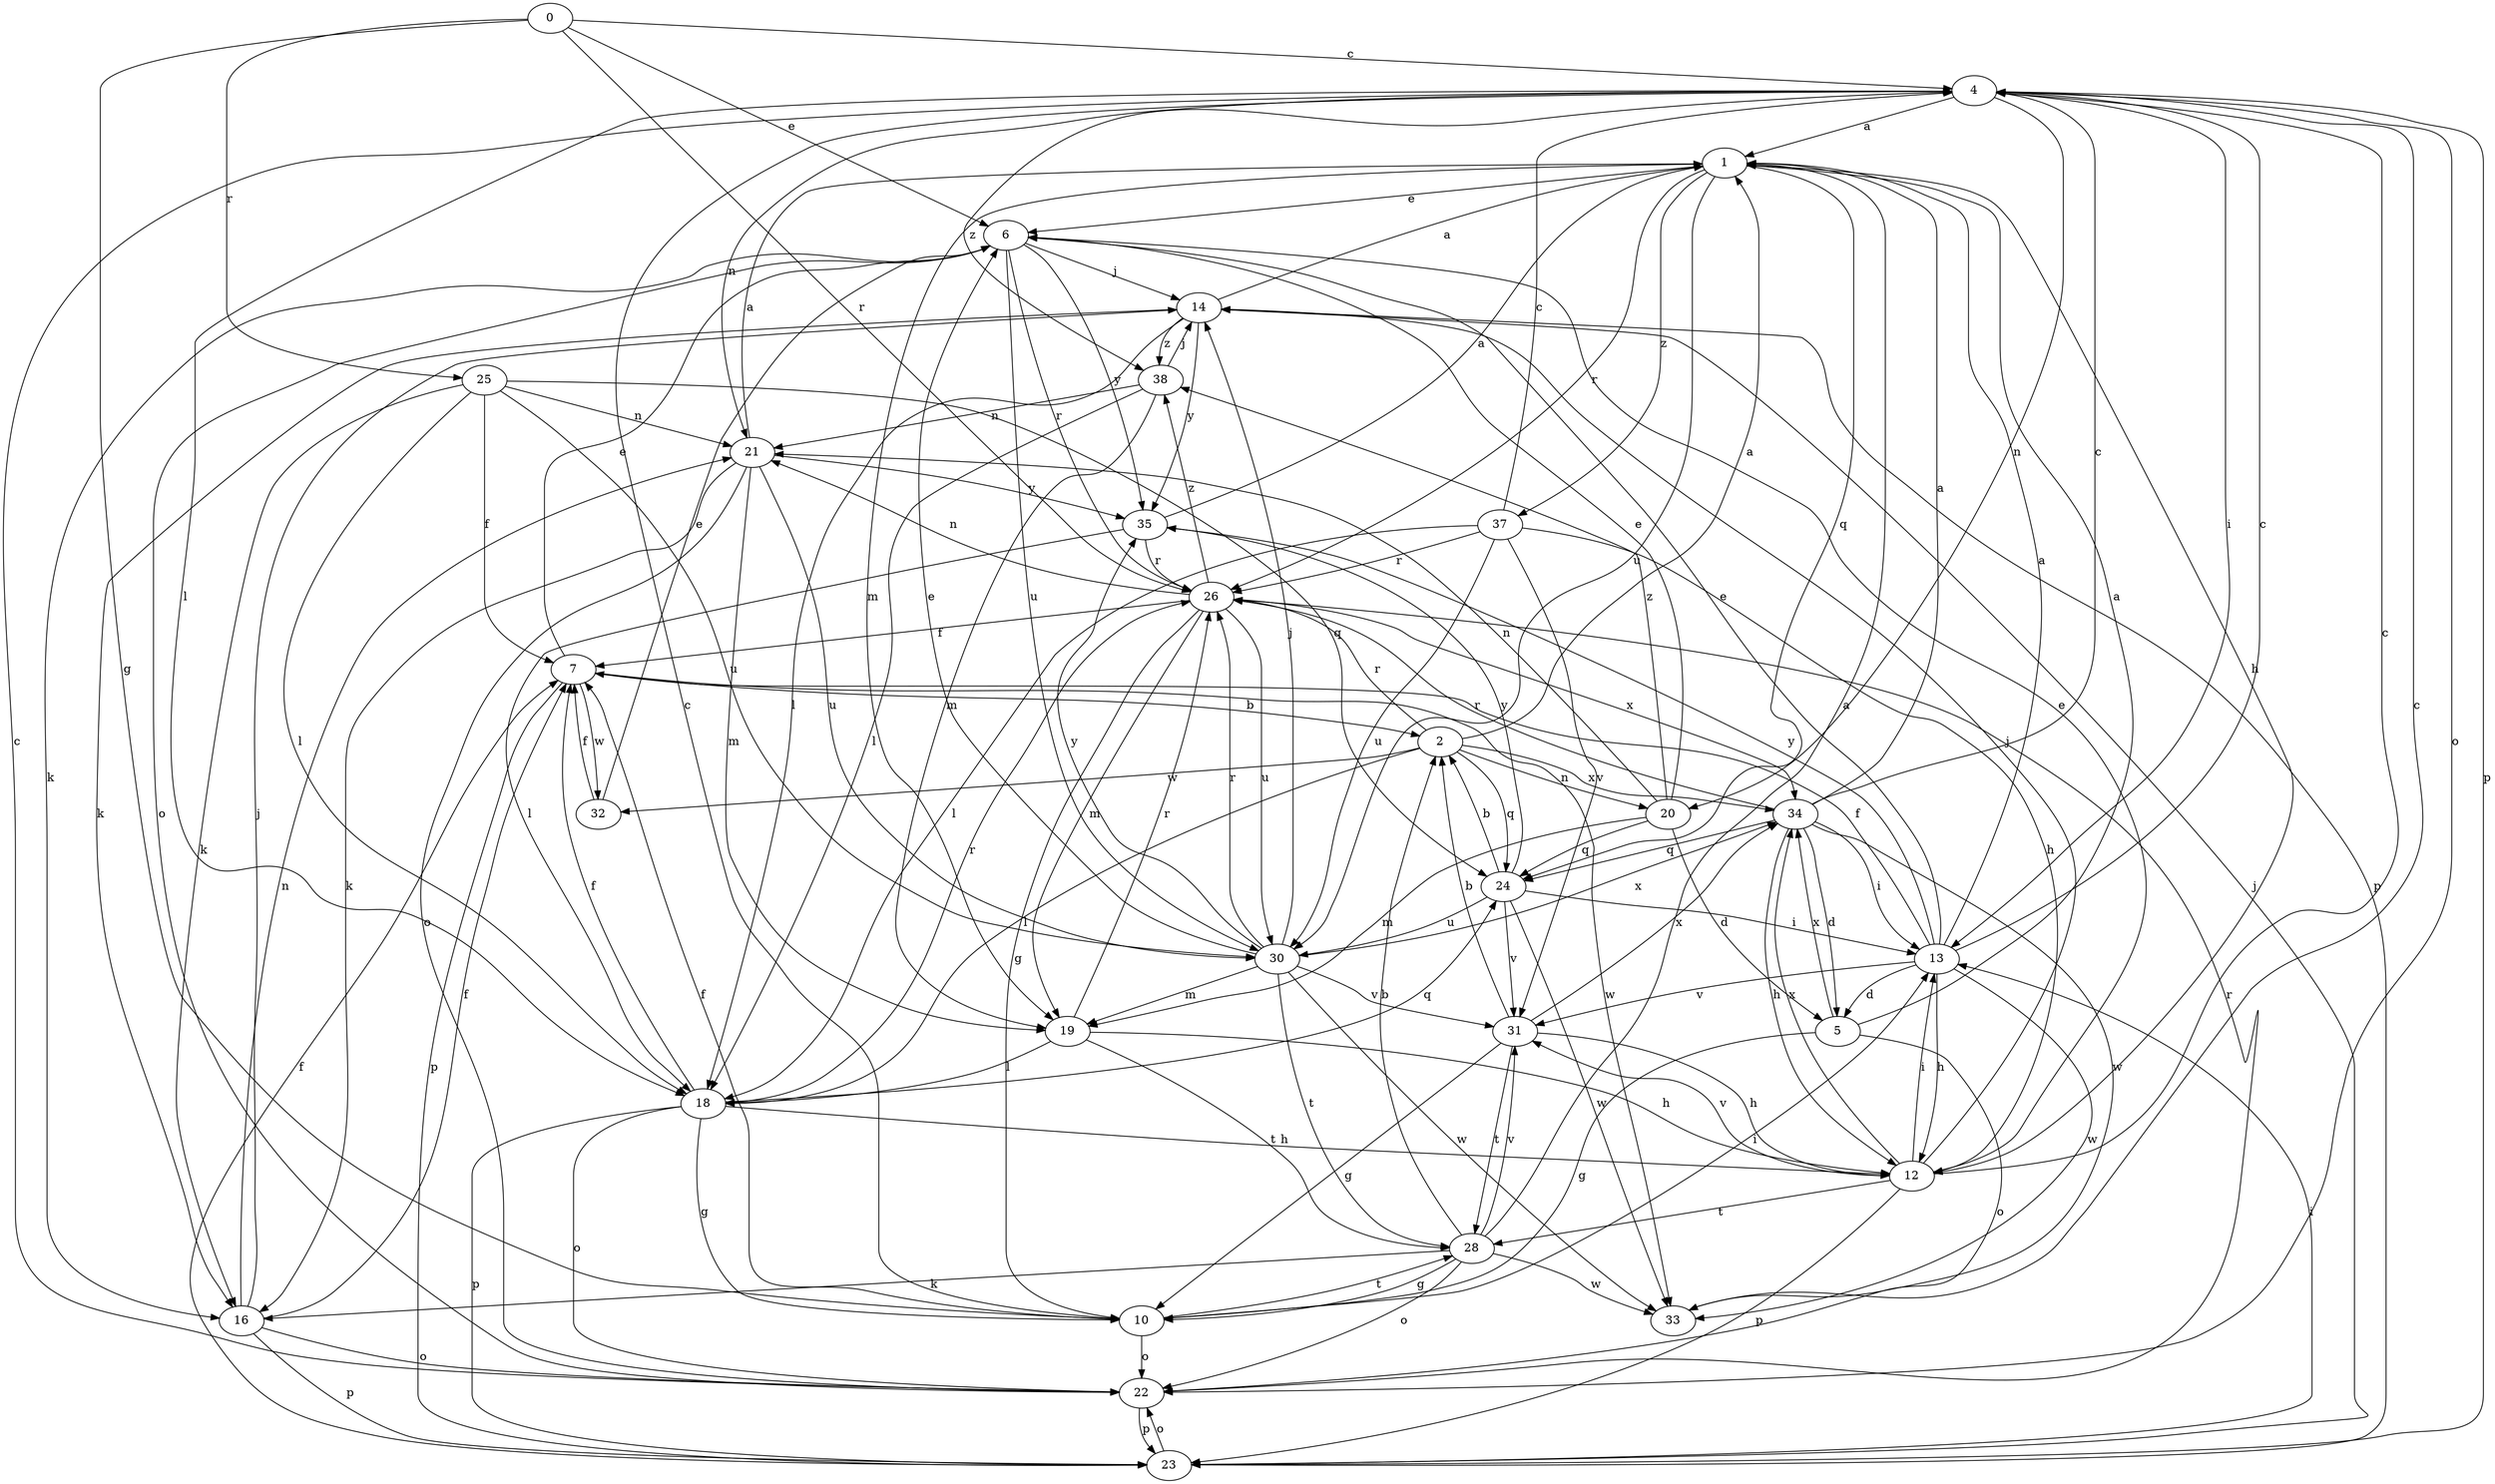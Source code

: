 strict digraph  {
0;
1;
2;
4;
5;
6;
7;
10;
12;
13;
14;
16;
18;
19;
20;
21;
22;
23;
24;
25;
26;
28;
30;
31;
32;
33;
34;
35;
37;
38;
0 -> 4  [label=c];
0 -> 6  [label=e];
0 -> 10  [label=g];
0 -> 25  [label=r];
0 -> 26  [label=r];
1 -> 6  [label=e];
1 -> 12  [label=h];
1 -> 19  [label=m];
1 -> 24  [label=q];
1 -> 26  [label=r];
1 -> 30  [label=u];
1 -> 37  [label=z];
2 -> 1  [label=a];
2 -> 18  [label=l];
2 -> 20  [label=n];
2 -> 24  [label=q];
2 -> 26  [label=r];
2 -> 32  [label=w];
2 -> 34  [label=x];
4 -> 1  [label=a];
4 -> 13  [label=i];
4 -> 18  [label=l];
4 -> 20  [label=n];
4 -> 21  [label=n];
4 -> 22  [label=o];
4 -> 23  [label=p];
4 -> 38  [label=z];
5 -> 1  [label=a];
5 -> 10  [label=g];
5 -> 22  [label=o];
5 -> 34  [label=x];
6 -> 14  [label=j];
6 -> 16  [label=k];
6 -> 22  [label=o];
6 -> 26  [label=r];
6 -> 30  [label=u];
6 -> 35  [label=y];
7 -> 2  [label=b];
7 -> 6  [label=e];
7 -> 23  [label=p];
7 -> 32  [label=w];
7 -> 33  [label=w];
10 -> 4  [label=c];
10 -> 7  [label=f];
10 -> 13  [label=i];
10 -> 22  [label=o];
10 -> 28  [label=t];
12 -> 4  [label=c];
12 -> 6  [label=e];
12 -> 13  [label=i];
12 -> 14  [label=j];
12 -> 23  [label=p];
12 -> 28  [label=t];
12 -> 31  [label=v];
12 -> 34  [label=x];
13 -> 1  [label=a];
13 -> 4  [label=c];
13 -> 5  [label=d];
13 -> 6  [label=e];
13 -> 7  [label=f];
13 -> 12  [label=h];
13 -> 31  [label=v];
13 -> 33  [label=w];
13 -> 35  [label=y];
14 -> 1  [label=a];
14 -> 16  [label=k];
14 -> 18  [label=l];
14 -> 23  [label=p];
14 -> 35  [label=y];
14 -> 38  [label=z];
16 -> 7  [label=f];
16 -> 14  [label=j];
16 -> 21  [label=n];
16 -> 22  [label=o];
16 -> 23  [label=p];
18 -> 7  [label=f];
18 -> 10  [label=g];
18 -> 12  [label=h];
18 -> 22  [label=o];
18 -> 23  [label=p];
18 -> 24  [label=q];
18 -> 26  [label=r];
19 -> 12  [label=h];
19 -> 18  [label=l];
19 -> 26  [label=r];
19 -> 28  [label=t];
20 -> 5  [label=d];
20 -> 6  [label=e];
20 -> 19  [label=m];
20 -> 21  [label=n];
20 -> 24  [label=q];
20 -> 38  [label=z];
21 -> 1  [label=a];
21 -> 16  [label=k];
21 -> 19  [label=m];
21 -> 22  [label=o];
21 -> 30  [label=u];
21 -> 35  [label=y];
22 -> 4  [label=c];
22 -> 23  [label=p];
22 -> 26  [label=r];
23 -> 7  [label=f];
23 -> 13  [label=i];
23 -> 14  [label=j];
23 -> 22  [label=o];
24 -> 2  [label=b];
24 -> 13  [label=i];
24 -> 30  [label=u];
24 -> 31  [label=v];
24 -> 33  [label=w];
24 -> 35  [label=y];
25 -> 7  [label=f];
25 -> 16  [label=k];
25 -> 18  [label=l];
25 -> 21  [label=n];
25 -> 24  [label=q];
25 -> 30  [label=u];
26 -> 7  [label=f];
26 -> 10  [label=g];
26 -> 19  [label=m];
26 -> 21  [label=n];
26 -> 30  [label=u];
26 -> 34  [label=x];
26 -> 38  [label=z];
28 -> 1  [label=a];
28 -> 2  [label=b];
28 -> 10  [label=g];
28 -> 16  [label=k];
28 -> 22  [label=o];
28 -> 31  [label=v];
28 -> 33  [label=w];
30 -> 6  [label=e];
30 -> 14  [label=j];
30 -> 19  [label=m];
30 -> 26  [label=r];
30 -> 28  [label=t];
30 -> 31  [label=v];
30 -> 33  [label=w];
30 -> 34  [label=x];
30 -> 35  [label=y];
31 -> 2  [label=b];
31 -> 10  [label=g];
31 -> 12  [label=h];
31 -> 28  [label=t];
31 -> 34  [label=x];
32 -> 6  [label=e];
32 -> 7  [label=f];
33 -> 4  [label=c];
34 -> 1  [label=a];
34 -> 4  [label=c];
34 -> 5  [label=d];
34 -> 12  [label=h];
34 -> 13  [label=i];
34 -> 24  [label=q];
34 -> 26  [label=r];
34 -> 33  [label=w];
35 -> 1  [label=a];
35 -> 18  [label=l];
35 -> 26  [label=r];
37 -> 4  [label=c];
37 -> 12  [label=h];
37 -> 18  [label=l];
37 -> 26  [label=r];
37 -> 30  [label=u];
37 -> 31  [label=v];
38 -> 14  [label=j];
38 -> 18  [label=l];
38 -> 19  [label=m];
38 -> 21  [label=n];
}
